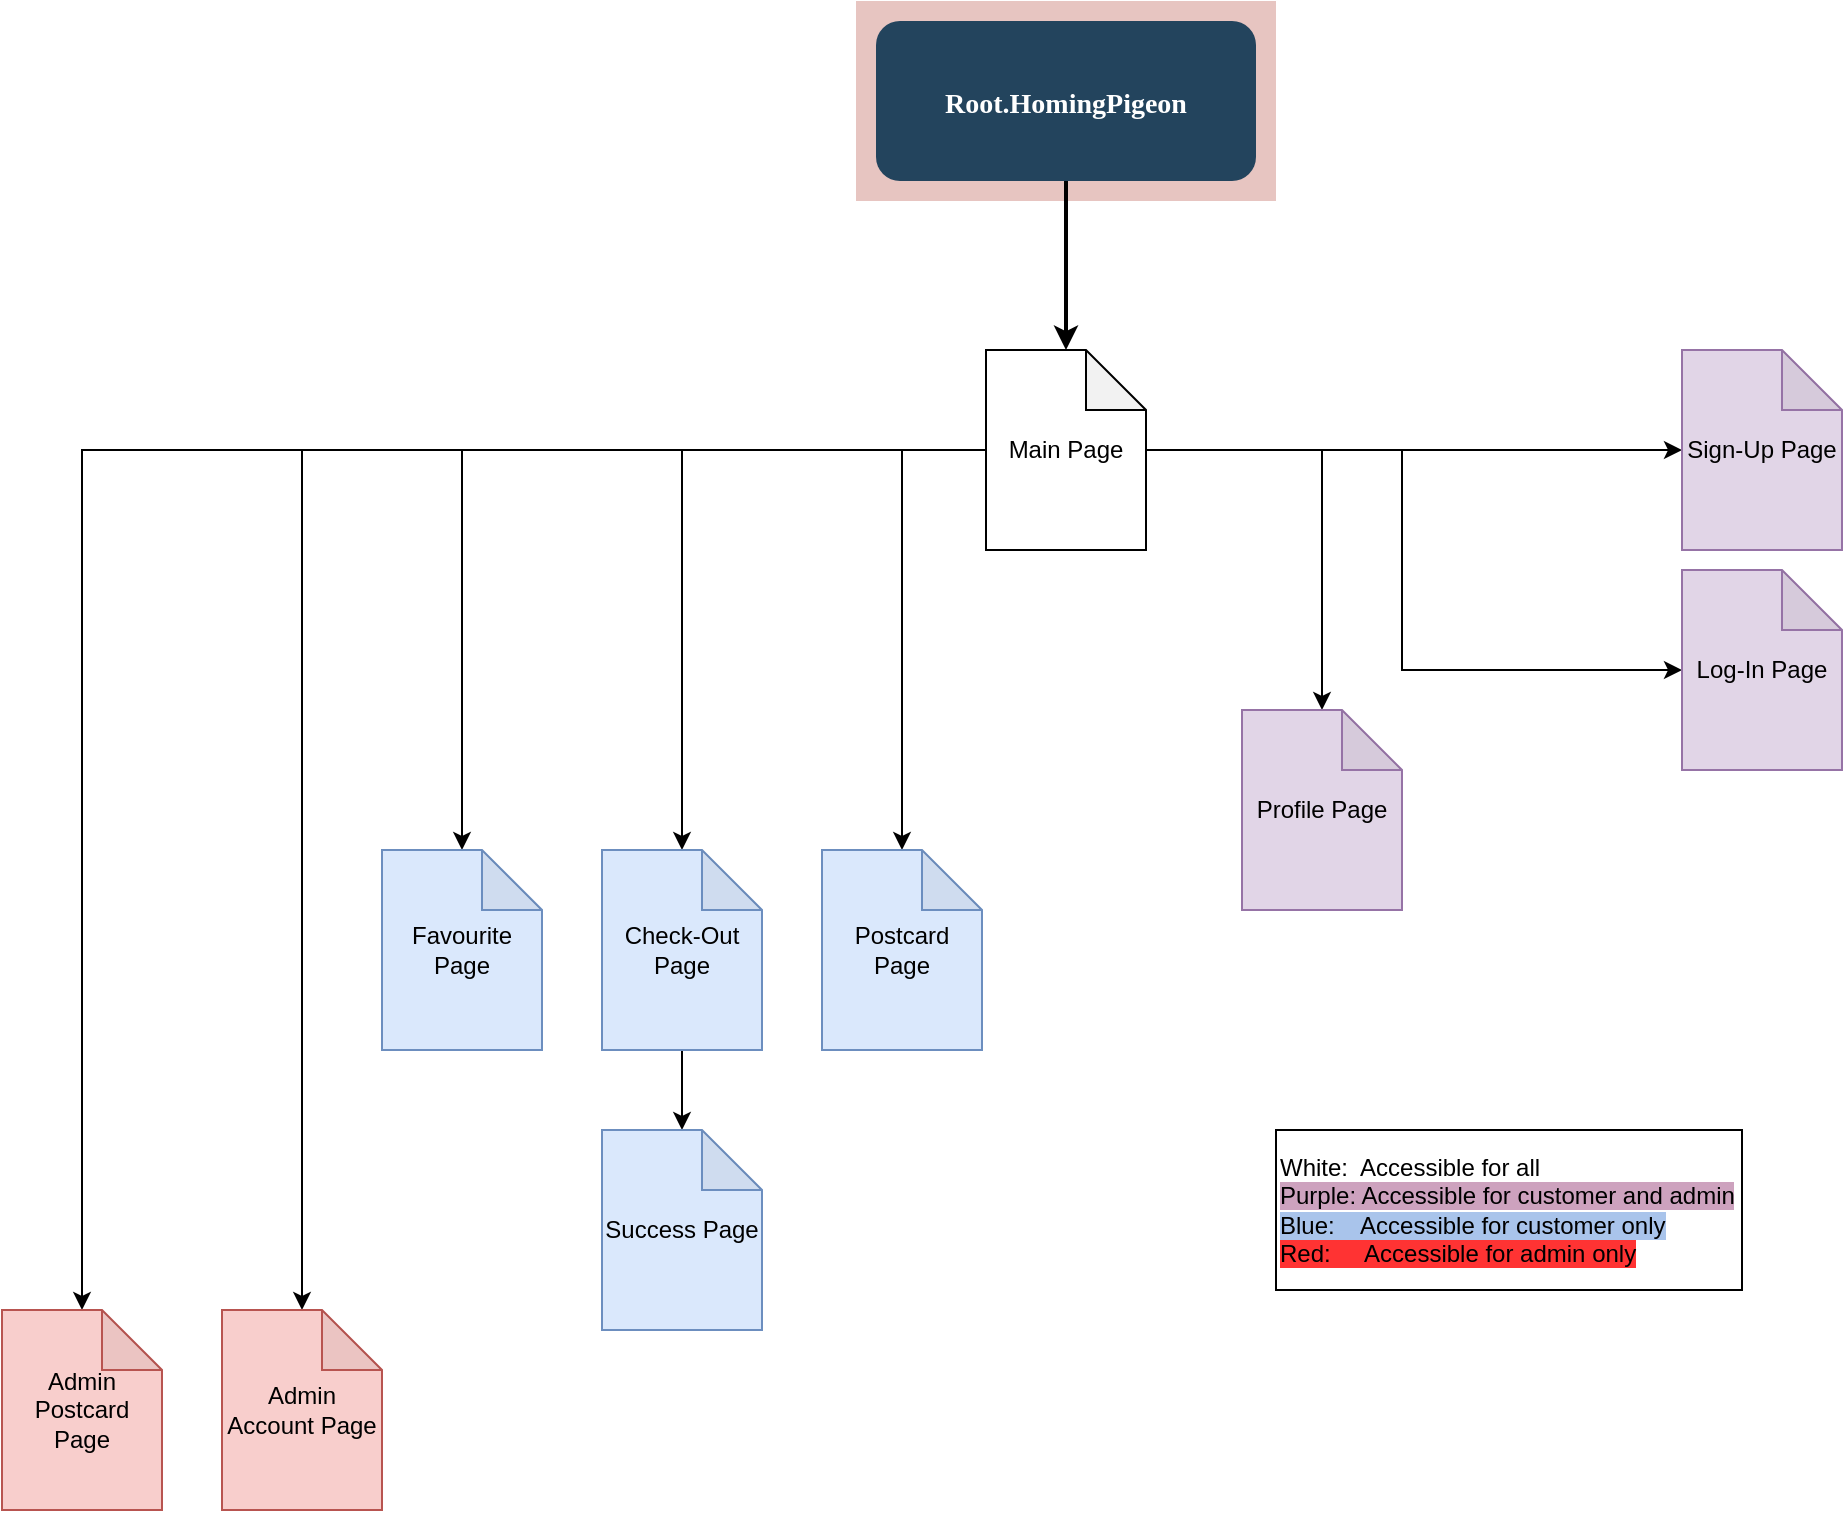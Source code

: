 <mxfile version="17.5.0" type="github">
  <diagram name="Page-1" id="2c0d36ab-eaac-3732-788b-9136903baeff">
    <mxGraphModel dx="935" dy="1121" grid="1" gridSize="10" guides="1" tooltips="1" connect="1" arrows="1" fold="1" page="1" pageScale="1.5" pageWidth="1169" pageHeight="827" background="none" math="0" shadow="0">
      <root>
        <mxCell id="0" />
        <mxCell id="1" parent="0" />
        <mxCell id="123" value="" style="fillColor=#AE4132;strokeColor=none;opacity=30;" parent="1" vertex="1">
          <mxGeometry x="747" y="175.5" width="210" height="100.0" as="geometry" />
        </mxCell>
        <mxCell id="2" value="Root.HomingPigeon" style="rounded=1;fillColor=#23445D;gradientColor=none;strokeColor=none;fontColor=#FFFFFF;fontStyle=1;fontFamily=Tahoma;fontSize=14" parent="1" vertex="1">
          <mxGeometry x="757" y="185.5" width="190" height="80" as="geometry" />
        </mxCell>
        <mxCell id="59" value="" style="edgeStyle=elbowEdgeStyle;elbow=vertical;strokeWidth=2;rounded=0" parent="1" source="2" edge="1">
          <mxGeometry x="347" y="225.5" width="100" height="100" as="geometry">
            <mxPoint x="862.0" y="275.5" as="sourcePoint" />
            <mxPoint x="852" y="350" as="targetPoint" />
            <Array as="points">
              <mxPoint x="852" y="320" />
            </Array>
          </mxGeometry>
        </mxCell>
        <mxCell id="5u3Gv7ZHj8zNrGdocdJT-125" value="" style="edgeStyle=orthogonalEdgeStyle;rounded=0;orthogonalLoop=1;jettySize=auto;html=1;" edge="1" parent="1" source="5u3Gv7ZHj8zNrGdocdJT-123" target="5u3Gv7ZHj8zNrGdocdJT-124">
          <mxGeometry relative="1" as="geometry">
            <Array as="points">
              <mxPoint x="1020" y="400" />
              <mxPoint x="1020" y="510" />
            </Array>
          </mxGeometry>
        </mxCell>
        <mxCell id="5u3Gv7ZHj8zNrGdocdJT-127" value="" style="edgeStyle=orthogonalEdgeStyle;rounded=0;orthogonalLoop=1;jettySize=auto;html=1;" edge="1" parent="1" source="5u3Gv7ZHj8zNrGdocdJT-123" target="5u3Gv7ZHj8zNrGdocdJT-126">
          <mxGeometry relative="1" as="geometry" />
        </mxCell>
        <mxCell id="5u3Gv7ZHj8zNrGdocdJT-129" value="" style="edgeStyle=orthogonalEdgeStyle;rounded=0;orthogonalLoop=1;jettySize=auto;html=1;" edge="1" parent="1" source="5u3Gv7ZHj8zNrGdocdJT-123" target="5u3Gv7ZHj8zNrGdocdJT-128">
          <mxGeometry relative="1" as="geometry" />
        </mxCell>
        <mxCell id="5u3Gv7ZHj8zNrGdocdJT-131" value="" style="edgeStyle=orthogonalEdgeStyle;rounded=0;orthogonalLoop=1;jettySize=auto;html=1;" edge="1" parent="1" source="5u3Gv7ZHj8zNrGdocdJT-123" target="5u3Gv7ZHj8zNrGdocdJT-130">
          <mxGeometry relative="1" as="geometry" />
        </mxCell>
        <mxCell id="5u3Gv7ZHj8zNrGdocdJT-135" value="" style="edgeStyle=orthogonalEdgeStyle;rounded=0;orthogonalLoop=1;jettySize=auto;html=1;" edge="1" parent="1" source="5u3Gv7ZHj8zNrGdocdJT-123" target="5u3Gv7ZHj8zNrGdocdJT-134">
          <mxGeometry relative="1" as="geometry" />
        </mxCell>
        <mxCell id="5u3Gv7ZHj8zNrGdocdJT-137" value="" style="edgeStyle=orthogonalEdgeStyle;rounded=0;orthogonalLoop=1;jettySize=auto;html=1;" edge="1" parent="1" source="5u3Gv7ZHj8zNrGdocdJT-123" target="5u3Gv7ZHj8zNrGdocdJT-136">
          <mxGeometry relative="1" as="geometry" />
        </mxCell>
        <mxCell id="5u3Gv7ZHj8zNrGdocdJT-139" value="" style="edgeStyle=orthogonalEdgeStyle;rounded=0;orthogonalLoop=1;jettySize=auto;html=1;" edge="1" parent="1" source="5u3Gv7ZHj8zNrGdocdJT-123" target="5u3Gv7ZHj8zNrGdocdJT-138">
          <mxGeometry relative="1" as="geometry" />
        </mxCell>
        <mxCell id="5u3Gv7ZHj8zNrGdocdJT-141" value="" style="edgeStyle=orthogonalEdgeStyle;rounded=0;orthogonalLoop=1;jettySize=auto;html=1;" edge="1" parent="1" source="5u3Gv7ZHj8zNrGdocdJT-123" target="5u3Gv7ZHj8zNrGdocdJT-140">
          <mxGeometry relative="1" as="geometry" />
        </mxCell>
        <mxCell id="5u3Gv7ZHj8zNrGdocdJT-123" value="Main Page" style="shape=note;whiteSpace=wrap;html=1;backgroundOutline=1;darkOpacity=0.05;" vertex="1" parent="1">
          <mxGeometry x="812" y="350" width="80" height="100" as="geometry" />
        </mxCell>
        <mxCell id="5u3Gv7ZHj8zNrGdocdJT-124" value="Log-In Page" style="shape=note;whiteSpace=wrap;html=1;backgroundOutline=1;darkOpacity=0.05;fillColor=#e1d5e7;strokeColor=#9673a6;" vertex="1" parent="1">
          <mxGeometry x="1160" y="460" width="80" height="100" as="geometry" />
        </mxCell>
        <mxCell id="5u3Gv7ZHj8zNrGdocdJT-126" value="Sign-Up Page" style="shape=note;whiteSpace=wrap;html=1;backgroundOutline=1;darkOpacity=0.05;fillColor=#e1d5e7;strokeColor=#9673a6;" vertex="1" parent="1">
          <mxGeometry x="1160" y="350" width="80" height="100" as="geometry" />
        </mxCell>
        <mxCell id="5u3Gv7ZHj8zNrGdocdJT-128" value="Postcard Page" style="shape=note;whiteSpace=wrap;html=1;backgroundOutline=1;darkOpacity=0.05;fillColor=#dae8fc;strokeColor=#6c8ebf;" vertex="1" parent="1">
          <mxGeometry x="730" y="600" width="80" height="100" as="geometry" />
        </mxCell>
        <mxCell id="5u3Gv7ZHj8zNrGdocdJT-133" value="" style="edgeStyle=orthogonalEdgeStyle;rounded=0;orthogonalLoop=1;jettySize=auto;html=1;" edge="1" parent="1" source="5u3Gv7ZHj8zNrGdocdJT-130" target="5u3Gv7ZHj8zNrGdocdJT-132">
          <mxGeometry relative="1" as="geometry" />
        </mxCell>
        <mxCell id="5u3Gv7ZHj8zNrGdocdJT-130" value="Check-Out Page" style="shape=note;whiteSpace=wrap;html=1;backgroundOutline=1;darkOpacity=0.05;fillColor=#dae8fc;strokeColor=#6c8ebf;" vertex="1" parent="1">
          <mxGeometry x="620" y="600" width="80" height="100" as="geometry" />
        </mxCell>
        <mxCell id="5u3Gv7ZHj8zNrGdocdJT-132" value="Success Page" style="shape=note;whiteSpace=wrap;html=1;backgroundOutline=1;darkOpacity=0.05;fillColor=#dae8fc;strokeColor=#6c8ebf;" vertex="1" parent="1">
          <mxGeometry x="620" y="740" width="80" height="100" as="geometry" />
        </mxCell>
        <mxCell id="5u3Gv7ZHj8zNrGdocdJT-134" value="Admin Account Page" style="shape=note;whiteSpace=wrap;html=1;backgroundOutline=1;darkOpacity=0.05;fillColor=#f8cecc;strokeColor=#b85450;" vertex="1" parent="1">
          <mxGeometry x="430" y="830" width="80" height="100" as="geometry" />
        </mxCell>
        <mxCell id="5u3Gv7ZHj8zNrGdocdJT-136" value="Admin Postcard Page" style="shape=note;whiteSpace=wrap;html=1;backgroundOutline=1;darkOpacity=0.05;fillColor=#f8cecc;strokeColor=#b85450;" vertex="1" parent="1">
          <mxGeometry x="320" y="830" width="80" height="100" as="geometry" />
        </mxCell>
        <mxCell id="5u3Gv7ZHj8zNrGdocdJT-138" value="Profile Page" style="shape=note;whiteSpace=wrap;html=1;backgroundOutline=1;darkOpacity=0.05;fillColor=#e1d5e7;strokeColor=#9673a6;" vertex="1" parent="1">
          <mxGeometry x="940" y="530" width="80" height="100" as="geometry" />
        </mxCell>
        <mxCell id="5u3Gv7ZHj8zNrGdocdJT-140" value="Favourite Page" style="shape=note;whiteSpace=wrap;html=1;backgroundOutline=1;darkOpacity=0.05;fillColor=#dae8fc;strokeColor=#6c8ebf;" vertex="1" parent="1">
          <mxGeometry x="510" y="600" width="80" height="100" as="geometry" />
        </mxCell>
        <mxCell id="5u3Gv7ZHj8zNrGdocdJT-142" value="&lt;div&gt;&lt;span&gt;White:&amp;nbsp; Accessible for all&lt;/span&gt;&lt;/div&gt;&lt;div style=&quot;text-align: center&quot;&gt;&lt;span style=&quot;background-color: rgb(205 , 162 , 190)&quot;&gt;Purple: Accessible for customer and admin&lt;/span&gt;&lt;/div&gt;&lt;div&gt;&lt;span style=&quot;background-color: rgb(169 , 196 , 235)&quot;&gt;Blue:&amp;nbsp; &amp;nbsp; Accessible for customer only&lt;/span&gt;&lt;/div&gt;&lt;div&gt;&lt;span style=&quot;background-color: rgb(255 , 51 , 51)&quot;&gt;Red:&amp;nbsp; &amp;nbsp; &amp;nbsp;Accessible for admin only&lt;/span&gt;&lt;/div&gt;" style="rounded=0;whiteSpace=wrap;html=1;align=left;" vertex="1" parent="1">
          <mxGeometry x="957" y="740" width="233" height="80" as="geometry" />
        </mxCell>
      </root>
    </mxGraphModel>
  </diagram>
</mxfile>
